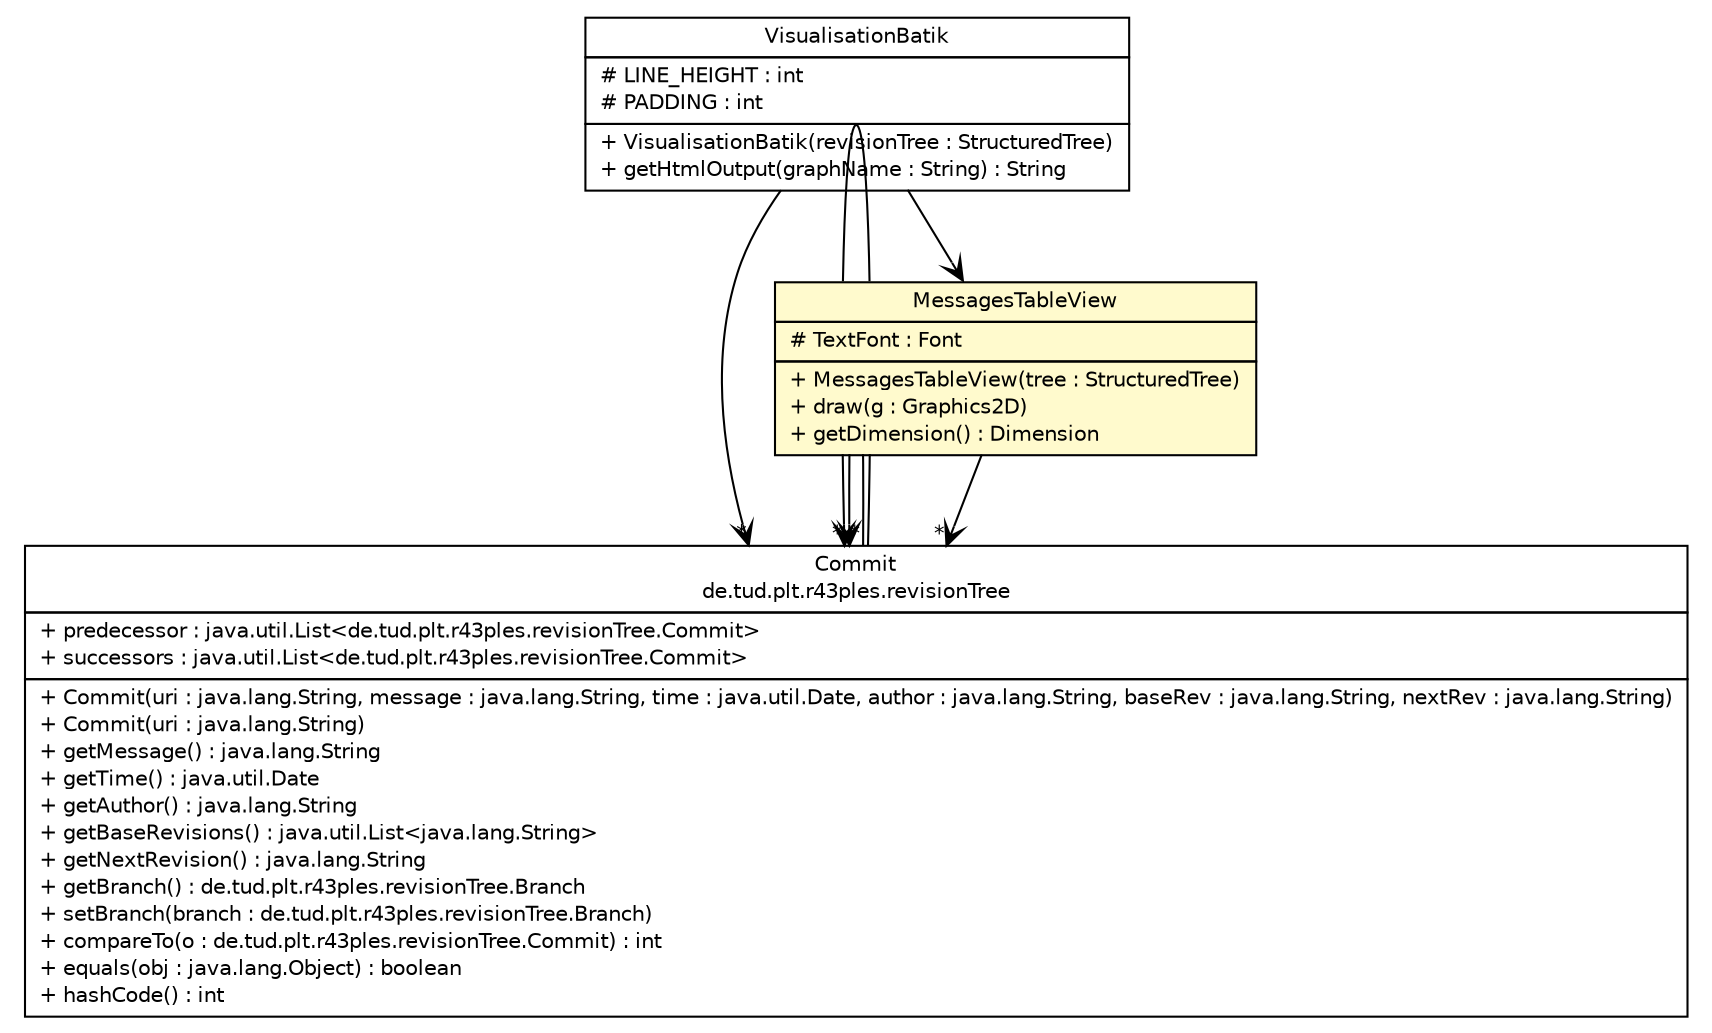 #!/usr/local/bin/dot
#
# Class diagram 
# Generated by UMLGraph version R5_6-24-gf6e263 (http://www.umlgraph.org/)
#

digraph G {
	edge [fontname="Helvetica",fontsize=10,labelfontname="Helvetica",labelfontsize=10];
	node [fontname="Helvetica",fontsize=10,shape=plaintext];
	nodesep=0.25;
	ranksep=0.5;
	// de.tud.plt.r43ples.revisionTree.Commit
	c1095 [label=<<table title="de.tud.plt.r43ples.revisionTree.Commit" border="0" cellborder="1" cellspacing="0" cellpadding="2" port="p" href="../revisionTree/Commit.html">
		<tr><td><table border="0" cellspacing="0" cellpadding="1">
<tr><td align="center" balign="center"> Commit </td></tr>
<tr><td align="center" balign="center"> de.tud.plt.r43ples.revisionTree </td></tr>
		</table></td></tr>
		<tr><td><table border="0" cellspacing="0" cellpadding="1">
<tr><td align="left" balign="left"> + predecessor : java.util.List&lt;de.tud.plt.r43ples.revisionTree.Commit&gt; </td></tr>
<tr><td align="left" balign="left"> + successors : java.util.List&lt;de.tud.plt.r43ples.revisionTree.Commit&gt; </td></tr>
		</table></td></tr>
		<tr><td><table border="0" cellspacing="0" cellpadding="1">
<tr><td align="left" balign="left"> + Commit(uri : java.lang.String, message : java.lang.String, time : java.util.Date, author : java.lang.String, baseRev : java.lang.String, nextRev : java.lang.String) </td></tr>
<tr><td align="left" balign="left"> + Commit(uri : java.lang.String) </td></tr>
<tr><td align="left" balign="left"> + getMessage() : java.lang.String </td></tr>
<tr><td align="left" balign="left"> + getTime() : java.util.Date </td></tr>
<tr><td align="left" balign="left"> + getAuthor() : java.lang.String </td></tr>
<tr><td align="left" balign="left"> + getBaseRevisions() : java.util.List&lt;java.lang.String&gt; </td></tr>
<tr><td align="left" balign="left"> + getNextRevision() : java.lang.String </td></tr>
<tr><td align="left" balign="left"> + getBranch() : de.tud.plt.r43ples.revisionTree.Branch </td></tr>
<tr><td align="left" balign="left"> + setBranch(branch : de.tud.plt.r43ples.revisionTree.Branch) </td></tr>
<tr><td align="left" balign="left"> + compareTo(o : de.tud.plt.r43ples.revisionTree.Commit) : int </td></tr>
<tr><td align="left" balign="left"> + equals(obj : java.lang.Object) : boolean </td></tr>
<tr><td align="left" balign="left"> + hashCode() : int </td></tr>
		</table></td></tr>
		</table>>, URL="../revisionTree/Commit.html", fontname="Helvetica", fontcolor="black", fontsize=10.0];
	// de.tud.plt.r43ples.visualisation.VisualisationBatik
	c1112 [label=<<table title="de.tud.plt.r43ples.visualisation.VisualisationBatik" border="0" cellborder="1" cellspacing="0" cellpadding="2" port="p" href="./VisualisationBatik.html">
		<tr><td><table border="0" cellspacing="0" cellpadding="1">
<tr><td align="center" balign="center"> VisualisationBatik </td></tr>
		</table></td></tr>
		<tr><td><table border="0" cellspacing="0" cellpadding="1">
<tr><td align="left" balign="left"> # LINE_HEIGHT : int </td></tr>
<tr><td align="left" balign="left"> # PADDING : int </td></tr>
		</table></td></tr>
		<tr><td><table border="0" cellspacing="0" cellpadding="1">
<tr><td align="left" balign="left"> + VisualisationBatik(revisionTree : StructuredTree) </td></tr>
<tr><td align="left" balign="left"> + getHtmlOutput(graphName : String) : String </td></tr>
		</table></td></tr>
		</table>>, URL="./VisualisationBatik.html", fontname="Helvetica", fontcolor="black", fontsize=10.0];
	// de.tud.plt.r43ples.visualisation.MessagesTableView
	c1113 [label=<<table title="de.tud.plt.r43ples.visualisation.MessagesTableView" border="0" cellborder="1" cellspacing="0" cellpadding="2" port="p" bgcolor="lemonChiffon" href="./MessagesTableView.html">
		<tr><td><table border="0" cellspacing="0" cellpadding="1">
<tr><td align="center" balign="center"> MessagesTableView </td></tr>
		</table></td></tr>
		<tr><td><table border="0" cellspacing="0" cellpadding="1">
<tr><td align="left" balign="left"> # TextFont : Font </td></tr>
		</table></td></tr>
		<tr><td><table border="0" cellspacing="0" cellpadding="1">
<tr><td align="left" balign="left"> + MessagesTableView(tree : StructuredTree) </td></tr>
<tr><td align="left" balign="left"> + draw(g : Graphics2D) </td></tr>
<tr><td align="left" balign="left"> + getDimension() : Dimension </td></tr>
		</table></td></tr>
		</table>>, URL="./MessagesTableView.html", fontname="Helvetica", fontcolor="black", fontsize=10.0];
	// de.tud.plt.r43ples.revisionTree.Commit NAVASSOC de.tud.plt.r43ples.revisionTree.Commit
	c1095:p -> c1095:p [taillabel="", label="", headlabel="*", fontname="Helvetica", fontcolor="black", fontsize=10.0, color="black", arrowhead=open];
	// de.tud.plt.r43ples.revisionTree.Commit NAVASSOC de.tud.plt.r43ples.revisionTree.Commit
	c1095:p -> c1095:p [taillabel="", label="", headlabel="*", fontname="Helvetica", fontcolor="black", fontsize=10.0, color="black", arrowhead=open];
	// de.tud.plt.r43ples.visualisation.VisualisationBatik NAVASSOC de.tud.plt.r43ples.revisionTree.Commit
	c1112:p -> c1095:p [taillabel="", label="", headlabel="*", fontname="Helvetica", fontcolor="black", fontsize=10.0, color="black", arrowhead=open];
	// de.tud.plt.r43ples.visualisation.VisualisationBatik NAVASSOC de.tud.plt.r43ples.visualisation.MessagesTableView
	c1112:p -> c1113:p [taillabel="", label="", headlabel="", fontname="Helvetica", fontcolor="black", fontsize=10.0, color="black", arrowhead=open];
	// de.tud.plt.r43ples.visualisation.MessagesTableView NAVASSOC de.tud.plt.r43ples.revisionTree.Commit
	c1113:p -> c1095:p [taillabel="", label="", headlabel="*", fontname="Helvetica", fontcolor="black", fontsize=10.0, color="black", arrowhead=open];
}

